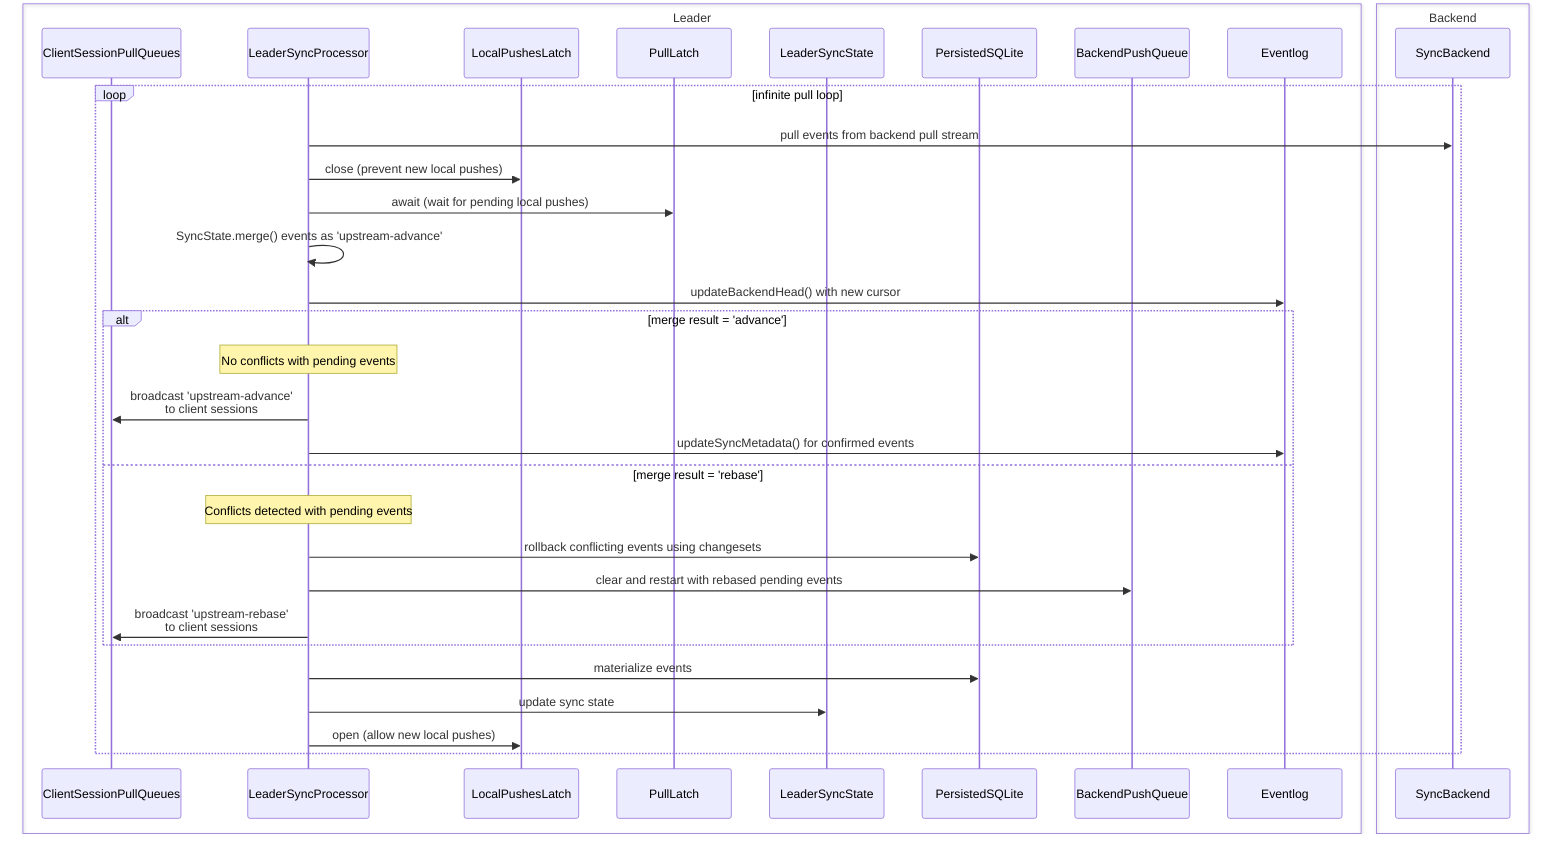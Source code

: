 sequenceDiagram
    box Leader
        participant ClientSessionPullQueues
        participant LSP as LeaderSyncProcessor
        participant LocalPushesLatch
        participant PullLatch
        participant LeaderSyncState
        participant PersistedSQLite
        participant BackendPushQueue
        participant Eventlog
    end
    box Backend
        participant SyncBackend
    end

    loop infinite pull loop
        LSP->>SyncBackend: pull events from backend pull stream

        LSP->>LocalPushesLatch: close (prevent new local pushes)
        LSP->>PullLatch: await (wait for pending local pushes)

        LSP->>LSP: SyncState.merge() events as 'upstream-advance'
        LSP->>Eventlog: updateBackendHead() with new cursor

        alt merge result = 'advance'
            Note over LSP: No conflicts with pending events
            LSP->>ClientSessionPullQueues: broadcast 'upstream-advance'<br/>to client sessions
            LSP->>Eventlog: updateSyncMetadata() for confirmed events

        else merge result = 'rebase'
            Note over LSP: Conflicts detected with pending events
            LSP->>PersistedSQLite: rollback conflicting events using changesets
            LSP->>BackendPushQueue: clear and restart with rebased pending events
            LSP->>ClientSessionPullQueues: broadcast 'upstream-rebase'<br/>to client sessions
        end

        LSP->>PersistedSQLite: materialize events
        LSP->>LeaderSyncState: update sync state

        LSP->>LocalPushesLatch: open (allow new local pushes)
    end